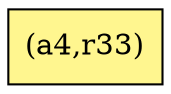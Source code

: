 digraph G {
rankdir=BT;ranksep="2.0";
"(a4,r33)" [shape=record,fillcolor=khaki1,style=filled,label="{(a4,r33)}"];
}